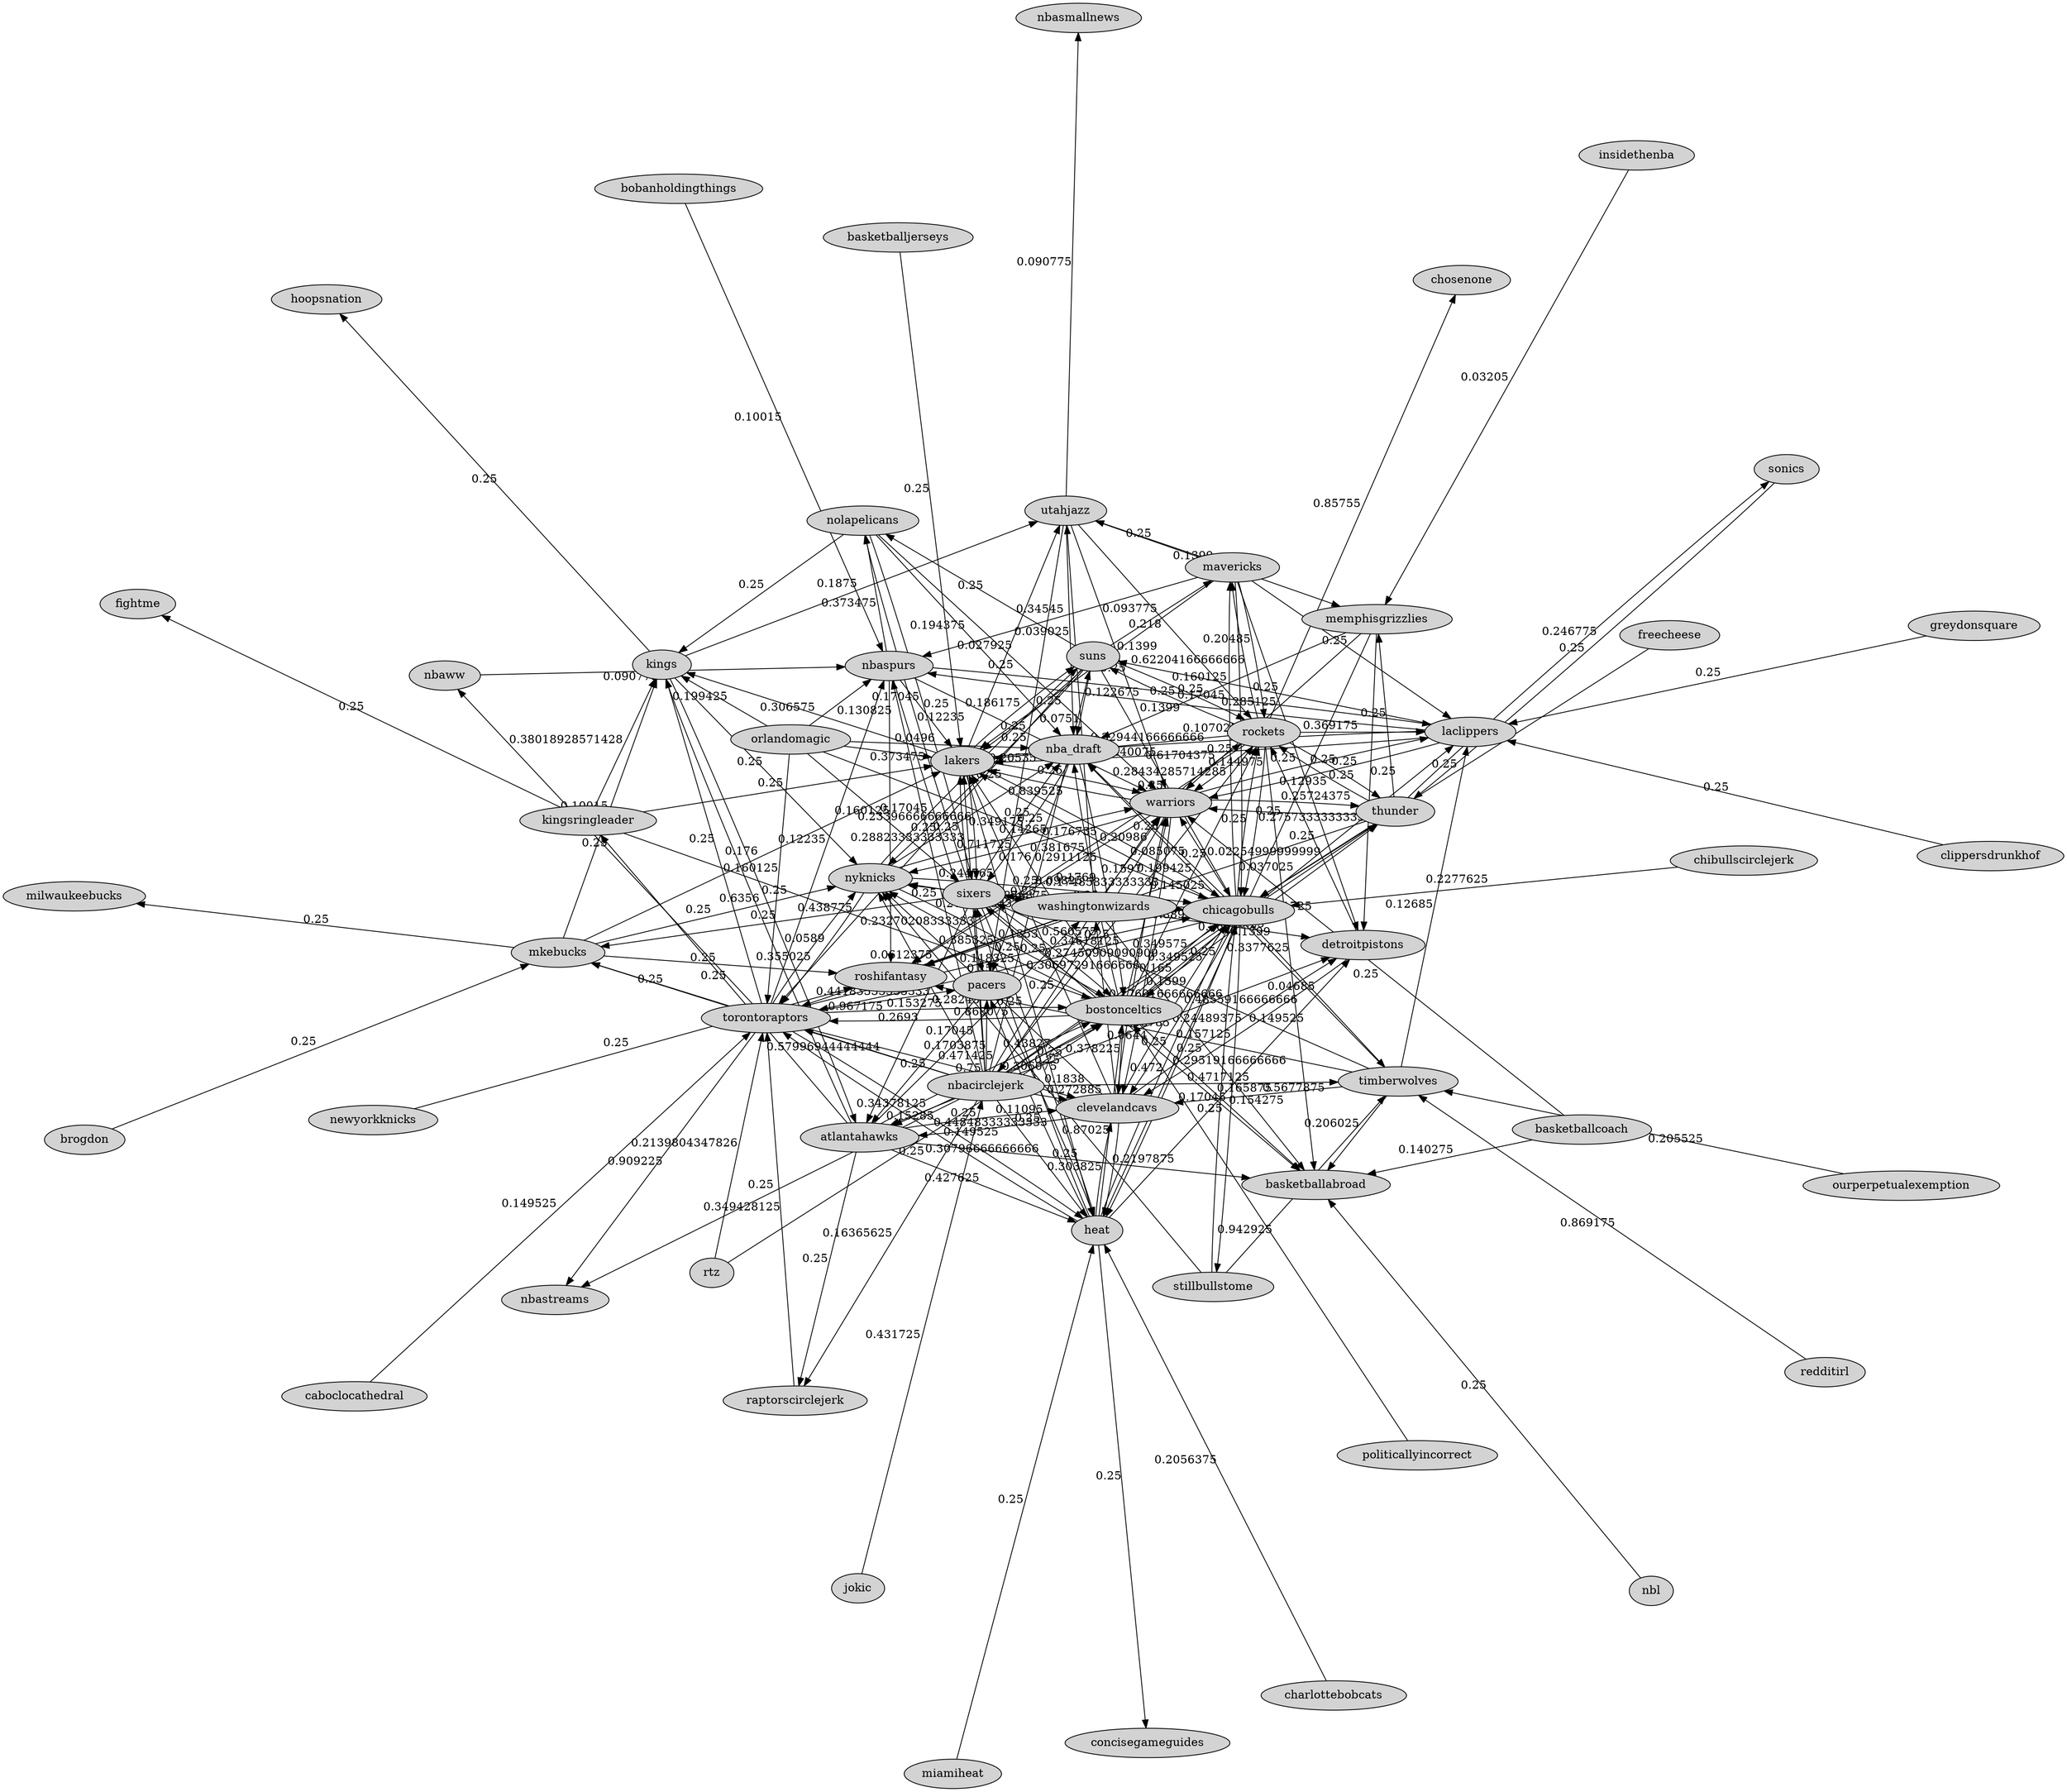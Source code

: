 digraph G {
outputorder="edgesfirst"; layout=sfdp; overlap=prism; overlap_scaling=-5; labelloc="t"; fontsize=30
node[colorscheme=set19,style=filled]
"atlantahawks"[label= "atlantahawks"]
"basketballabroad"[label= "basketballabroad"]
"basketballcoach"[label= "basketballcoach"]
"basketballjerseys"[label= "basketballjerseys"]
"bobanholdingthings"[label= "bobanholdingthings"]
"bostonceltics"[label= "bostonceltics"]
"brogdon"[label= "brogdon"]
"caboclocathedral"[label= "caboclocathedral"]
"charlottebobcats"[label= "charlottebobcats"]
"chibullscirclejerk"[label= "chibullscirclejerk"]
"chicagobulls"[label= "chicagobulls"]
"chosenone"[label= "chosenone"]
"clevelandcavs"[label= "clevelandcavs"]
"clippersdrunkhof"[label= "clippersdrunkhof"]
"concisegameguides"[label= "concisegameguides"]
"detroitpistons"[label= "detroitpistons"]
"fightme"[label= "fightme"]
"freecheese"[label= "freecheese"]
"greydonsquare"[label= "greydonsquare"]
"heat"[label= "heat"]
"hoopsnation"[label= "hoopsnation"]
"insidethenba"[label= "insidethenba"]
"jokic"[label= "jokic"]
"kings"[label= "kings"]
"kingsringleader"[label= "kingsringleader"]
"laclippers"[label= "laclippers"]
"lakers"[label= "lakers"]
"mavericks"[label= "mavericks"]
"memphisgrizzlies"[label= "memphisgrizzlies"]
"miamiheat"[label= "miamiheat"]
"milwaukeebucks"[label= "milwaukeebucks"]
"mkebucks"[label= "mkebucks"]
"nba_draft"[label= "nba_draft"]
"nbacirclejerk"[label= "nbacirclejerk"]
"nbasmallnews"[label= "nbasmallnews"]
"nbaspurs"[label= "nbaspurs"]
"nbastreams"[label= "nbastreams"]
"nbaww"[label= "nbaww"]
"nbl"[label= "nbl"]
"newyorkknicks"[label= "newyorkknicks"]
"nolapelicans"[label= "nolapelicans"]
"nyknicks"[label= "nyknicks"]
"orlandomagic"[label= "orlandomagic"]
"ourperpetualexemption"[label= "ourperpetualexemption"]
"pacers"[label= "pacers"]
"politicallyincorrect"[label= "politicallyincorrect"]
"raptorscirclejerk"[label= "raptorscirclejerk"]
"redditirl"[label= "redditirl"]
"rockets"[label= "rockets"]
"roshifantasy"[label= "roshifantasy"]
"rtz"[label= "rtz"]
"sixers"[label= "sixers"]
"sonics"[label= "sonics"]
"stillbullstome"[label= "stillbullstome"]
"suns"[label= "suns"]
"thunder"[label= "thunder"]
"timberwolves"[label= "timberwolves"]
"torontoraptors"[label= "torontoraptors"]
"utahjazz"[label= "utahjazz"]
"warriors"[label= "warriors"]
"washingtonwizards"[label= "washingtonwizards"]
"atlantahawks" -> "basketballabroad"[label= "0.25"]
"atlantahawks" -> "bostonceltics"[label= "0.75"]
"atlantahawks" -> "clevelandcavs"[label= "0.25"]
"atlantahawks" -> "heat"[label= "0.427625"]
"atlantahawks" -> "kings"[label= "0.6356"]
"atlantahawks" -> "kingsringleader"[label= "0.25"]
"atlantahawks" -> "raptorscirclejerk"[label= "0.25"]
"atlantahawks" -> "washingtonwizards"[label= "0.17045"]
"basketballcoach" -> "basketballabroad"[label= "0.140275"]
"basketballcoach" -> "warriors"[label= "0.25"]
"basketballjerseys" -> "lakers"[label= "0.25"]
"bobanholdingthings" -> "nbaspurs"[label= "0.10015"]
"bostonceltics" -> "atlantahawks"[label= "0.306075"]
"bostonceltics" -> "basketballabroad"[label= "0.165875"]
"bostonceltics" -> "chicagobulls"[label= "0.165"]
"bostonceltics" -> "clevelandcavs"[label= "0.378225"]
"bostonceltics" -> "laclippers"[label= "0.037025"]
"bostonceltics" -> "lakers"[label= "0.17485833333333"]
"bostonceltics" -> "nba_draft"[label= "0.1769"]
"bostonceltics" -> "nyknicks"[label= "0.385325"]
"bostonceltics" -> "rockets"[label= "0.199425"]
"bostonceltics" -> "sixers"[label= "0.25"]
"bostonceltics" -> "thunder"[label= "0.211725"]
"bostonceltics" -> "torontoraptors"[label= "0.868075"]
"bostonceltics" -> "warriors"[label= "0.25"]
"brogdon" -> "mkebucks"[label= "0.25"]
"caboclocathedral" -> "torontoraptors"[label= "0.149525"]
"charlottebobcats" -> "heat"[label= "0.2056375"]
"chibullscirclejerk" -> "chicagobulls"[label= "0.2277625"]
"chicagobulls" -> "bostonceltics"[label= "0.25"]
"chicagobulls" -> "clevelandcavs"[label= "0.48559166666666"]
"chicagobulls" -> "heat"[label= "0.29519166666666"]
"chicagobulls" -> "lakers"[label= "0.176735"]
"chicagobulls" -> "mavericks"[label= "0.25"]
"chicagobulls" -> "nba_draft"[label= "0.25"]
"chicagobulls" -> "nyknicks"[label= "0.24454583333333"]
"chicagobulls" -> "rockets"[label= "0.25"]
"chicagobulls" -> "sixers"[label= "0.25"]
"chicagobulls" -> "stillbullstome"[label= "0.154275"]
"chicagobulls" -> "timberwolves"[label= "0.04685"]
"chicagobulls" -> "torontoraptors"[label= "0.118325"]
"chicagobulls" -> "warriors"[label= "0.25"]
"clevelandcavs" -> "atlantahawks"[label= "0.149525"]
"clevelandcavs" -> "chicagobulls"[label= "0.24489375"]
"clevelandcavs" -> "detroitpistons"[label= "0.157125"]
"clevelandcavs" -> "heat"[label= "0.2197875"]
"clevelandcavs" -> "lakers"[label= "0.560575"]
"clevelandcavs" -> "nyknicks"[label= "0.25"]
"clevelandcavs" -> "warriors"[label= "0.30697291666666"]
"clevelandcavs" -> "washingtonwizards"[label= "0.25"]
"clippersdrunkhof" -> "laclippers"[label= "0.25"]
"detroitpistons" -> "clevelandcavs"[label= "0.149525"]
"detroitpistons" -> "rockets"[label= "0.25"]
"freecheese" -> "chicagobulls"[label= "0.25"]
"greydonsquare" -> "laclippers"[label= "0.25"]
"heat" -> "bostonceltics"[label= "0.87025"]
"heat" -> "chicagobulls"[label= "0.472"]
"heat" -> "clevelandcavs"[label= "0.303825"]
"heat" -> "concisegameguides"[label= "0.25"]
"heat" -> "detroitpistons"[label= "0.17045"]
"heat" -> "pacers"[label= "0.25"]
"heat" -> "sixers"[label= "0.25"]
"heat" -> "torontoraptors"[label= "0.44848333333333"]
"insidethenba" -> "memphisgrizzlies"[label= "0.03205"]
"jokic" -> "nbacirclejerk"[label= "0.431725"]
"kings" -> "atlantahawks"[label= "0.25"]
"kings" -> "hoopsnation"[label= "0.25"]
"kings" -> "nyknicks"[label= "0.25"]
"kings" -> "utahjazz"[label= "0.1875"]
"kingsringleader" -> "bostonceltics"[label= "0.438775"]
"kingsringleader" -> "fightme"[label= "0.25"]
"kingsringleader" -> "kings"[label= "0.38018928571428"]
"kingsringleader" -> "lakers"[label= "0.25"]
"laclippers" -> "lakers"[label= "0.61704375"]
"laclippers" -> "nbaspurs"[label= "0.1399"]
"laclippers" -> "suns"[label= "0.25"]
"laclippers" -> "warriors"[label= "0.25"]
"lakers" -> "chicagobulls"[label= "0.20986"]
"lakers" -> "heat"[label= "0.25"]
"lakers" -> "kings"[label= "0.306575"]
"lakers" -> "laclippers"[label= "0.32944166666666"]
"lakers" -> "sixers"[label= "0.23396666666666"]
"lakers" -> "suns"[label= "0.186175"]
"lakers" -> "utahjazz"[label= "0.027925"]
"lakers" -> "warriors"[label= "0.25"]
"mavericks" -> "chicagobulls"[label= "0.107025"]
"mavericks" -> "detroitpistons"[label= "0.25"]
"mavericks" -> "laclippers"[label= "0.25"]
"mavericks" -> "lakers"[label= "0.25"]
"mavericks" -> "nbaspurs"[label= "0.34545"]
"mavericks" -> "rockets"[label= "0.20485"]
"mavericks" -> "utahjazz"[label= "0.25"]
"memphisgrizzlies" -> "detroitpistons"[label= "0.25"]
"memphisgrizzlies" -> "heat"[label= "0.2693"]
"memphisgrizzlies" -> "nba_draft"[label= "0.160125"]
"memphisgrizzlies" -> "warriors"[label= "0.285125"]
"miamiheat" -> "heat"[label= "0.25"]
"mkebucks" -> "kings"[label= "0.10015"]
"mkebucks" -> "lakers"[label= "0.176"]
"mkebucks" -> "milwaukeebucks"[label= "0.25"]
"mkebucks" -> "nyknicks"[label= "0.25"]
"mkebucks" -> "roshifantasy"[label= "0.25"]
"nba_draft" -> "bostonceltics"[label= "0.1597"]
"nba_draft" -> "pacers"[label= "0.176"]
"nba_draft" -> "sixers"[label= "0.25"]
"nbacirclejerk" -> "atlantahawks"[label= "0.34378125"]
"nbacirclejerk" -> "bostonceltics"[label= "0.43827"]
"nbacirclejerk" -> "chicagobulls"[label= "0.27691666666666"]
"nbacirclejerk" -> "clevelandcavs"[label= "0.272885"]
"nbacirclejerk" -> "detroitpistons"[label= "0.08785"]
"nbacirclejerk" -> "heat"[label= "0.30796666666666"]
"nbacirclejerk" -> "lakers"[label= "0.23270208333333"]
"nbacirclejerk" -> "mkebucks"[label= "0.839025"]
"nbacirclejerk" -> "nbaspurs"[label= "0.244765"]
"nbacirclejerk" -> "nbastreams"[label= "0.25"]
"nbacirclejerk" -> "nyknicks"[label= "0.44183333333333"]
"nbacirclejerk" -> "pacers"[label= "0.1703875"]
"nbacirclejerk" -> "raptorscirclejerk"[label= "0.16365625"]
"nbacirclejerk" -> "rockets"[label= "0.21895625"]
"nbacirclejerk" -> "sixers"[label= "0.28243"]
"nbacirclejerk" -> "suns"[label= "0.25"]
"nbacirclejerk" -> "thunder"[label= "0.349575"]
"nbacirclejerk" -> "timberwolves"[label= "0.4717125"]
"nbacirclejerk" -> "torontoraptors"[label= "0.57996944444444"]
"nbacirclejerk" -> "warriors"[label= "0.27450909090909"]
"nbaspurs" -> "laclippers"[label= "0.25"]
"nbaspurs" -> "lakers"[label= "0.25"]
"nbaspurs" -> "nolapelicans"[label= "0.373475"]
"nbaspurs" -> "pacers"[label= "0.25"]
"nbaspurs" -> "roshifantasy"[label= "0.160125"]
"nbaspurs" -> "warriors"[label= "0.25"]
"nbaww" -> "nbaspurs"[label= "0.090775"]
"nbl" -> "basketballabroad"[label= "0.25"]
"newyorkknicks" -> "roshifantasy"[label= "0.25"]
"nolapelicans" -> "kings"[label= "0.25"]
"nolapelicans" -> "nba_draft"[label= "0.194375"]
"nolapelicans" -> "sixers"[label= "0.17045"]
"nolapelicans" -> "warriors"[label= "0.25"]
"nyknicks" -> "bostonceltics"[label= "0.1353"]
"nyknicks" -> "chicagobulls"[label= "0.20876875"]
"nyknicks" -> "nba_draft"[label= "0.349175"]
"nyknicks" -> "suns"[label= "0.25"]
"nyknicks" -> "torontoraptors"[label= "0.0589"]
"nyknicks" -> "warriors"[label= "0.711725"]
"orlandomagic" -> "chicagobulls"[label= "0.14265"]
"orlandomagic" -> "kings"[label= "0.199425"]
"orlandomagic" -> "lakers"[label= "0.373475"]
"orlandomagic" -> "nba_draft"[label= "0.0496"]
"orlandomagic" -> "nbaspurs"[label= "0.130825"]
"orlandomagic" -> "sixers"[label= "0.17045"]
"orlandomagic" -> "torontoraptors"[label= "0.160125"]
"ourperpetualexemption" -> "timberwolves"[label= "0.205525"]
"pacers" -> "atlantahawks"[label= "0.25"]
"pacers" -> "heat"[label= "0.11095"]
"politicallyincorrect" -> "bostonceltics"[label= "0.942925"]
"raptorscirclejerk" -> "torontoraptors"[label= "0.349428125"]
"redditirl" -> "timberwolves"[label= "0.869175"]
"rockets" -> "basketballabroad"[label= "0.3377625"]
"rockets" -> "chicagobulls"[label= "0.25"]
"rockets" -> "chosenone"[label= "0.85755"]
"rockets" -> "laclippers"[label= "0.369175"]
"rockets" -> "lakers"[label= "0.440075"]
"rockets" -> "mavericks"[label= "0.62204166666666"]
"rockets" -> "roshifantasy"[label= "0.2911125"]
"rockets" -> "suns"[label= "0.25"]
"rockets" -> "thunder"[label= "0.25"]
"rockets" -> "warriors"[label= "0.28434285714285"]
"rtz" -> "bostonceltics"[label= "0.25"]
"rtz" -> "torontoraptors"[label= "0.2139804347826"]
"sixers" -> "atlantahawks"[label= "0.2693"]
"sixers" -> "basketballabroad"[label= "0.25"]
"sixers" -> "bostonceltics"[label= "0.34618125"]
"sixers" -> "heat"[label= "0.25"]
"sixers" -> "lakers"[label= "0.28823333333333"]
"sixers" -> "mkebucks"[label= "0.25"]
"sixers" -> "nba_draft"[label= "0.25"]
"sixers" -> "nolapelicans"[label= "0.12235"]
"sixers" -> "nyknicks"[label= "0.25"]
"sixers" -> "washingtonwizards"[label= "0.25"]
"sonics" -> "thunder"[label= "0.246775"]
"stillbullstome" -> "chicagobulls"[label= "0.25"]
"stillbullstome" -> "nyknicks"[label= "0.1838"]
"stillbullstome" -> "timberwolves"[label= "0.1838"]
"suns" -> "chicagobulls"[label= "0.25"]
"suns" -> "lakers"[label= "0.25"]
"suns" -> "mavericks"[label= "0.093775"]
"suns" -> "nba_draft"[label= "0.122675"]
"suns" -> "nolapelicans"[label= "0.25"]
"suns" -> "nyknicks"[label= "0.20535"]
"suns" -> "rockets"[label= "0.17045"]
"suns" -> "torontoraptors"[label= "0.25"]
"thunder" -> "chicagobulls"[label= "0.02254999999999"]
"thunder" -> "memphisgrizzlies"[label= "0.25"]
"thunder" -> "rockets"[label= "0.12935"]
"thunder" -> "roshifantasy"[label= "0.145025"]
"thunder" -> "sonics"[label= "0.25"]
"thunder" -> "warriors"[label= "0.27573333333333"]
"timberwolves" -> "basketballabroad"[label= "0.206025"]
"timberwolves" -> "clevelandcavs"[label= "0.5677875"]
"timberwolves" -> "laclippers"[label= "0.12685"]
"timberwolves" -> "nba_draft"[label= "0.25"]
"timberwolves" -> "roshifantasy"[label= "0.0644"]
"timberwolves" -> "sixers"[label= "0.1399"]
"torontoraptors" -> "bostonceltics"[label= "0.153275"]
"torontoraptors" -> "chicagobulls"[label= "0.25"]
"torontoraptors" -> "clevelandcavs"[label= "0.471425"]
"torontoraptors" -> "heat"[label= "0.15285"]
"torontoraptors" -> "kings"[label= "0.25"]
"torontoraptors" -> "mkebucks"[label= "0.25"]
"torontoraptors" -> "nbaspurs"[label= "0.12235"]
"torontoraptors" -> "nbastreams"[label= "0.909225"]
"torontoraptors" -> "nbaww"[label= "0.25"]
"torontoraptors" -> "nyknicks"[label= "0.355025"]
"torontoraptors" -> "pacers"[label= "0.967175"]
"utahjazz" -> "memphisgrizzlies"[label= "0.1399"]
"utahjazz" -> "nba_draft"[label= "0.039025"]
"utahjazz" -> "nbasmallnews"[label= "0.090775"]
"utahjazz" -> "pacers"[label= "0.25"]
"utahjazz" -> "rockets"[label= "0.218"]
"utahjazz" -> "warriors"[label= "0.1399"]
"warriors" -> "clevelandcavs"[label= "0.349525"]
"warriors" -> "laclippers"[label= "0.25"]
"warriors" -> "lakers"[label= "0.839525"]
"warriors" -> "nbacirclejerk"[label= "0.25"]
"warriors" -> "nyknicks"[label= "0.381675"]
"warriors" -> "rockets"[label= "0.144975"]
"warriors" -> "roshifantasy"[label= "0.09825"]
"warriors" -> "thunder"[label= "0.25724375"]
"washingtonwizards" -> "basketballabroad"[label= "0.25"]
"washingtonwizards" -> "chicagobulls"[label= "0.88935"]
"washingtonwizards" -> "detroitpistons"[label= "0.1399"]
"washingtonwizards" -> "roshifantasy"[label= "0.25"]
"washingtonwizards" -> "torontoraptors"[label= "0.0612375"]
"washingtonwizards" -> "utahjazz"[label= "0.0751"]
"washingtonwizards" -> "warriors"[label= "0.085075"]
}

